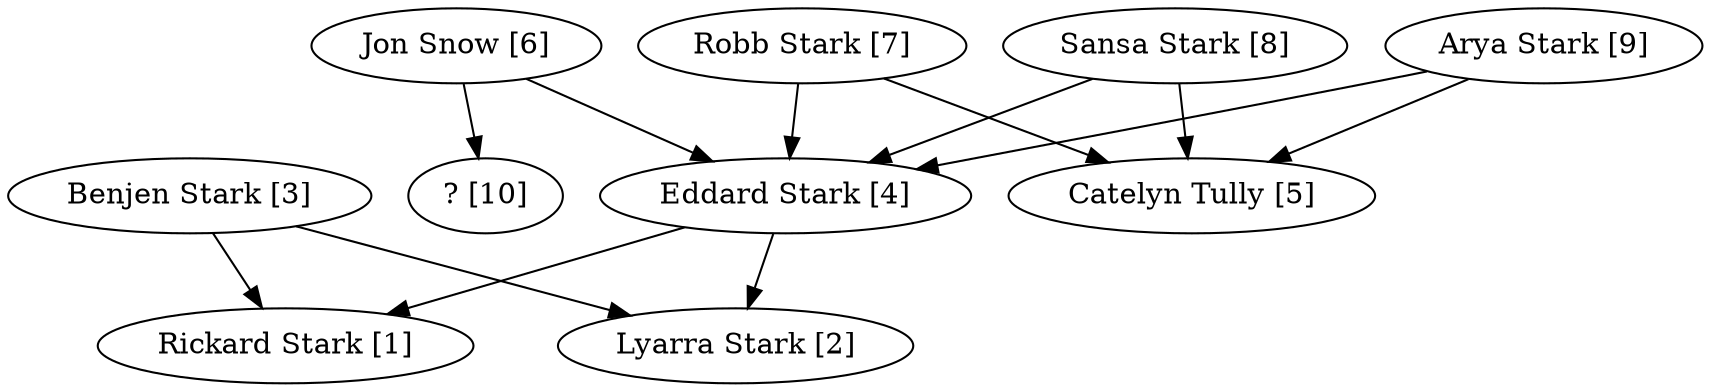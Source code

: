 digraph FamilyTree
{
  "Benjen Stark [3]" -> "Rickard Stark [1]";
  "Benjen Stark [3]" -> "Lyarra Stark [2]";
  "Eddard Stark [4]" -> "Rickard Stark [1]";
  "Eddard Stark [4]" -> "Lyarra Stark [2]";
  "Jon Snow [6]" -> "Eddard Stark [4]";
  "Jon Snow [6]" -> "? [10]";
  "Robb Stark [7]" -> "Catelyn Tully [5]";
  "Robb Stark [7]" -> "Eddard Stark [4]";
  "Sansa Stark [8]" -> "Eddard Stark [4]";
  "Sansa Stark [8]" -> "Catelyn Tully [5]";
  "Arya Stark [9]" -> "Eddard Stark [4]";
  "Arya Stark [9]" -> "Catelyn Tully [5]";
}
